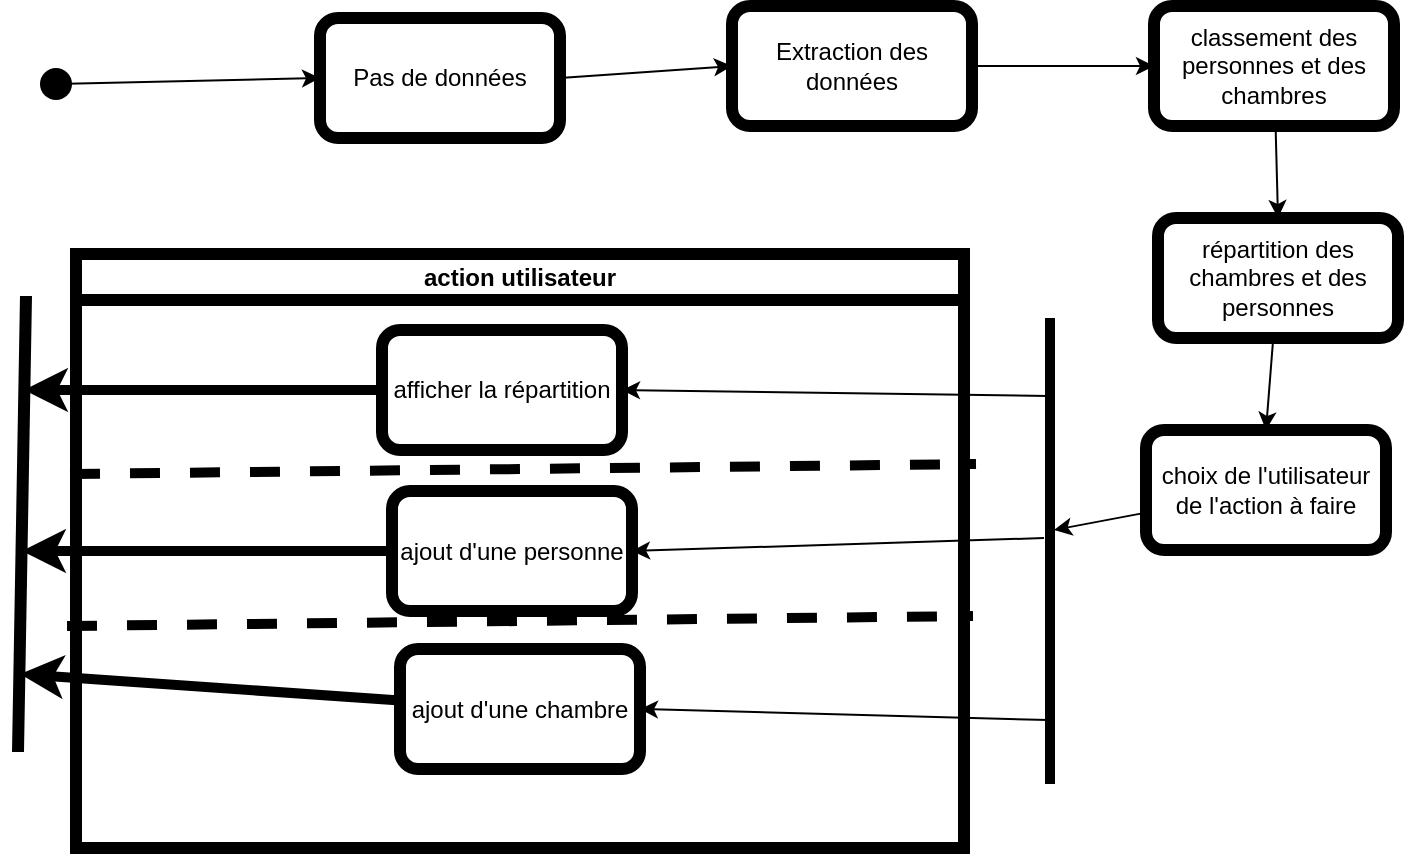 <mxfile>
    <diagram id="gWISrfITsax8uBcyrK8t" name="Page-1">
        <mxGraphModel dx="1083" dy="572" grid="0" gridSize="10" guides="1" tooltips="1" connect="1" arrows="1" fold="1" page="1" pageScale="1" pageWidth="413" pageHeight="291" math="0" shadow="0">
            <root>
                <mxCell id="0"/>
                <mxCell id="1" parent="0"/>
                <mxCell id="12" style="edgeStyle=none;html=1;entryX=0;entryY=0.5;entryDx=0;entryDy=0;" parent="1" source="7" target="10" edge="1">
                    <mxGeometry relative="1" as="geometry"/>
                </mxCell>
                <mxCell id="7" value="" style="shape=waypoint;sketch=0;fillStyle=solid;size=6;pointerEvents=1;points=[];fillColor=none;resizable=0;rotatable=0;perimeter=centerPerimeter;snapToPoint=1;strokeWidth=6;" parent="1" vertex="1">
                    <mxGeometry x="66" y="262" width="20" height="20" as="geometry"/>
                </mxCell>
                <mxCell id="18" style="edgeStyle=none;html=1;exitX=1;exitY=0.5;exitDx=0;exitDy=0;entryX=0;entryY=0.5;entryDx=0;entryDy=0;" parent="1" source="10" target="13" edge="1">
                    <mxGeometry relative="1" as="geometry"/>
                </mxCell>
                <mxCell id="10" value="Pas de données" style="rounded=1;whiteSpace=wrap;html=1;strokeWidth=6;" parent="1" vertex="1">
                    <mxGeometry x="208" y="239" width="120" height="60" as="geometry"/>
                </mxCell>
                <mxCell id="19" style="edgeStyle=none;html=1;exitX=1;exitY=0.5;exitDx=0;exitDy=0;entryX=0;entryY=0.5;entryDx=0;entryDy=0;" parent="1" source="13" target="16" edge="1">
                    <mxGeometry relative="1" as="geometry"/>
                </mxCell>
                <mxCell id="13" value="Extraction des données" style="rounded=1;whiteSpace=wrap;html=1;strokeWidth=6;" parent="1" vertex="1">
                    <mxGeometry x="414" y="233" width="120" height="60" as="geometry"/>
                </mxCell>
                <mxCell id="24" style="edgeStyle=none;html=1;entryX=0.5;entryY=0;entryDx=0;entryDy=0;" parent="1" source="16" target="23" edge="1">
                    <mxGeometry relative="1" as="geometry"/>
                </mxCell>
                <mxCell id="16" value="classement des personnes et des chambres" style="rounded=1;whiteSpace=wrap;html=1;strokeWidth=6;" parent="1" vertex="1">
                    <mxGeometry x="625" y="233" width="120" height="60" as="geometry"/>
                </mxCell>
                <mxCell id="26" style="edgeStyle=none;html=1;" parent="1" source="17" edge="1">
                    <mxGeometry relative="1" as="geometry">
                        <mxPoint x="575" y="495" as="targetPoint"/>
                    </mxGeometry>
                </mxCell>
                <mxCell id="17" value="choix de l'utilisateur de l'action à faire" style="rounded=1;whiteSpace=wrap;html=1;strokeWidth=6;" parent="1" vertex="1">
                    <mxGeometry x="621" y="445" width="120" height="60" as="geometry"/>
                </mxCell>
                <mxCell id="25" style="edgeStyle=none;html=1;entryX=0.5;entryY=0;entryDx=0;entryDy=0;" parent="1" source="23" target="17" edge="1">
                    <mxGeometry relative="1" as="geometry"/>
                </mxCell>
                <mxCell id="23" value="répartition des chambres et des personnes" style="rounded=1;whiteSpace=wrap;html=1;strokeWidth=6;" parent="1" vertex="1">
                    <mxGeometry x="627" y="339" width="120" height="60" as="geometry"/>
                </mxCell>
                <mxCell id="31" value="action utilisateur" style="swimlane;whiteSpace=wrap;html=1;strokeWidth=6;" parent="1" vertex="1">
                    <mxGeometry x="86" y="357" width="444" height="297" as="geometry"/>
                </mxCell>
                <mxCell id="20" value="afficher la répartition" style="rounded=1;whiteSpace=wrap;html=1;strokeWidth=6;" parent="31" vertex="1">
                    <mxGeometry x="153" y="38" width="120" height="60" as="geometry"/>
                </mxCell>
                <mxCell id="27" value="ajout d'une personne" style="rounded=1;whiteSpace=wrap;html=1;strokeWidth=6;" parent="31" vertex="1">
                    <mxGeometry x="158" y="118.5" width="120" height="60" as="geometry"/>
                </mxCell>
                <mxCell id="28" value="ajout d'une chambre" style="rounded=1;whiteSpace=wrap;html=1;strokeWidth=6;" parent="31" vertex="1">
                    <mxGeometry x="162" y="197.5" width="120" height="60" as="geometry"/>
                </mxCell>
                <mxCell id="37" value="" style="endArrow=classic;html=1;entryX=1;entryY=0.5;entryDx=0;entryDy=0;" parent="31" target="28" edge="1">
                    <mxGeometry width="50" height="50" relative="1" as="geometry">
                        <mxPoint x="486" y="233" as="sourcePoint"/>
                        <mxPoint x="462" y="241" as="targetPoint"/>
                    </mxGeometry>
                </mxCell>
                <mxCell id="40" value="" style="endArrow=none;dashed=1;html=1;strokeWidth=5;" parent="31" edge="1">
                    <mxGeometry width="50" height="50" relative="1" as="geometry">
                        <mxPoint x="-4.5" y="186" as="sourcePoint"/>
                        <mxPoint x="448.5" y="181" as="targetPoint"/>
                    </mxGeometry>
                </mxCell>
                <mxCell id="33" value="" style="endArrow=none;html=1;strokeWidth=5;" parent="1" edge="1">
                    <mxGeometry width="50" height="50" relative="1" as="geometry">
                        <mxPoint x="573" y="622" as="sourcePoint"/>
                        <mxPoint x="573" y="389" as="targetPoint"/>
                    </mxGeometry>
                </mxCell>
                <mxCell id="35" value="" style="endArrow=classic;html=1;entryX=1;entryY=0.5;entryDx=0;entryDy=0;" parent="1" target="20" edge="1">
                    <mxGeometry width="50" height="50" relative="1" as="geometry">
                        <mxPoint x="572" y="428" as="sourcePoint"/>
                        <mxPoint x="532" y="365" as="targetPoint"/>
                    </mxGeometry>
                </mxCell>
                <mxCell id="36" value="" style="endArrow=classic;html=1;entryX=1;entryY=0.5;entryDx=0;entryDy=0;" parent="1" target="27" edge="1">
                    <mxGeometry width="50" height="50" relative="1" as="geometry">
                        <mxPoint x="570" y="499" as="sourcePoint"/>
                        <mxPoint x="532" y="365" as="targetPoint"/>
                    </mxGeometry>
                </mxCell>
                <mxCell id="38" value="" style="endArrow=none;html=1;strokeWidth=6;" parent="1" edge="1">
                    <mxGeometry width="50" height="50" relative="1" as="geometry">
                        <mxPoint x="57" y="606" as="sourcePoint"/>
                        <mxPoint x="61" y="378" as="targetPoint"/>
                    </mxGeometry>
                </mxCell>
                <mxCell id="39" value="" style="endArrow=none;dashed=1;html=1;strokeWidth=5;" parent="1" edge="1">
                    <mxGeometry width="50" height="50" relative="1" as="geometry">
                        <mxPoint x="83" y="467" as="sourcePoint"/>
                        <mxPoint x="536" y="462" as="targetPoint"/>
                    </mxGeometry>
                </mxCell>
                <mxCell id="41" style="edgeStyle=none;html=1;strokeWidth=5;" parent="1" source="20" edge="1">
                    <mxGeometry relative="1" as="geometry">
                        <mxPoint x="60" y="425" as="targetPoint"/>
                    </mxGeometry>
                </mxCell>
                <mxCell id="42" style="edgeStyle=none;html=1;strokeWidth=5;" parent="1" source="27" edge="1">
                    <mxGeometry relative="1" as="geometry">
                        <mxPoint x="59" y="505.5" as="targetPoint"/>
                    </mxGeometry>
                </mxCell>
                <mxCell id="43" style="edgeStyle=none;html=1;strokeWidth=5;" parent="1" source="28" edge="1">
                    <mxGeometry relative="1" as="geometry">
                        <mxPoint x="58" y="567" as="targetPoint"/>
                    </mxGeometry>
                </mxCell>
            </root>
        </mxGraphModel>
    </diagram>
</mxfile>